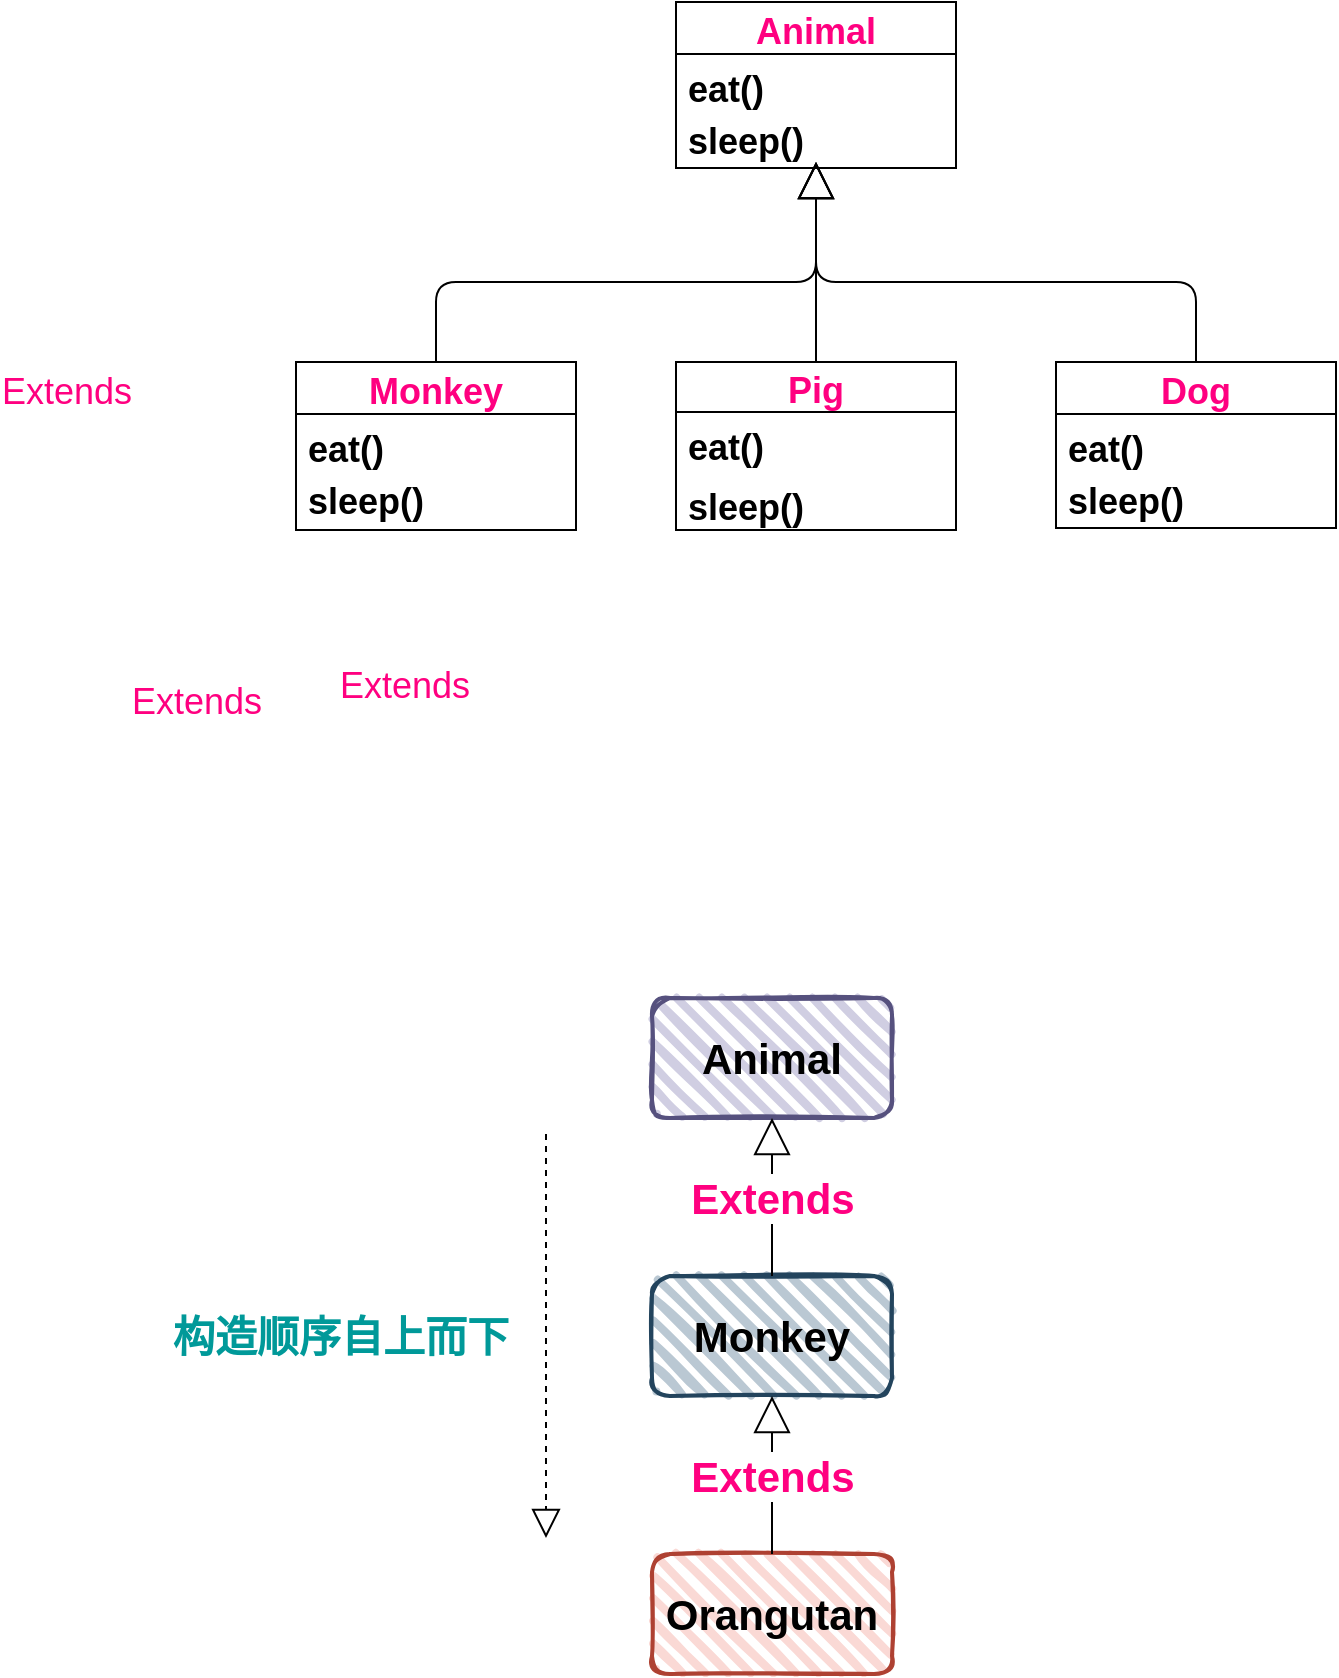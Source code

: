 <mxfile version="13.6.6" type="github">
  <diagram id="EafqS6Ilopz6UOKkP6Sy" name="Page-1">
    <mxGraphModel dx="2249" dy="755" grid="0" gridSize="10" guides="1" tooltips="1" connect="1" arrows="1" fold="1" page="1" pageScale="1" pageWidth="827" pageHeight="1169" math="0" shadow="0">
      <root>
        <mxCell id="0" />
        <mxCell id="1" parent="0" />
        <mxCell id="R-OOEqFmgasEhCcjuppE-1" value="Animal" style="swimlane;fontStyle=1;childLayout=stackLayout;horizontal=1;startSize=26;fillColor=none;horizontalStack=0;resizeParent=1;resizeParentMax=0;resizeLast=0;collapsible=1;marginBottom=0;fontSize=18;fontColor=#FF0080;" vertex="1" parent="1">
          <mxGeometry x="300" y="140" width="140" height="83" as="geometry">
            <mxRectangle x="300" y="140" width="90" height="30" as="alternateBounds" />
          </mxGeometry>
        </mxCell>
        <mxCell id="R-OOEqFmgasEhCcjuppE-2" value="eat()" style="text;strokeColor=none;fillColor=none;align=left;verticalAlign=top;spacingLeft=4;spacingRight=4;overflow=hidden;rotatable=0;points=[[0,0.5],[1,0.5]];portConstraint=eastwest;fontSize=18;fontStyle=1" vertex="1" parent="R-OOEqFmgasEhCcjuppE-1">
          <mxGeometry y="26" width="140" height="26" as="geometry" />
        </mxCell>
        <mxCell id="R-OOEqFmgasEhCcjuppE-3" value="sleep()" style="text;strokeColor=none;fillColor=none;align=left;verticalAlign=top;spacingLeft=4;spacingRight=4;overflow=hidden;rotatable=0;points=[[0,0.5],[1,0.5]];portConstraint=eastwest;fontSize=18;fontStyle=1" vertex="1" parent="R-OOEqFmgasEhCcjuppE-1">
          <mxGeometry y="52" width="140" height="31" as="geometry" />
        </mxCell>
        <mxCell id="R-OOEqFmgasEhCcjuppE-5" value="Monkey" style="swimlane;fontStyle=1;childLayout=stackLayout;horizontal=1;startSize=26;fillColor=none;horizontalStack=0;resizeParent=1;resizeParentMax=0;resizeLast=0;collapsible=1;marginBottom=0;fontSize=18;fontColor=#FF0080;" vertex="1" parent="1">
          <mxGeometry x="110" y="320" width="140" height="84" as="geometry">
            <mxRectangle x="300" y="140" width="90" height="30" as="alternateBounds" />
          </mxGeometry>
        </mxCell>
        <mxCell id="R-OOEqFmgasEhCcjuppE-6" value="eat()" style="text;strokeColor=none;fillColor=none;align=left;verticalAlign=top;spacingLeft=4;spacingRight=4;overflow=hidden;rotatable=0;points=[[0,0.5],[1,0.5]];portConstraint=eastwest;fontSize=18;fontStyle=1" vertex="1" parent="R-OOEqFmgasEhCcjuppE-5">
          <mxGeometry y="26" width="140" height="26" as="geometry" />
        </mxCell>
        <mxCell id="R-OOEqFmgasEhCcjuppE-7" value="sleep()" style="text;strokeColor=none;fillColor=none;align=left;verticalAlign=top;spacingLeft=4;spacingRight=4;overflow=hidden;rotatable=0;points=[[0,0.5],[1,0.5]];portConstraint=eastwest;fontSize=18;fontStyle=1" vertex="1" parent="R-OOEqFmgasEhCcjuppE-5">
          <mxGeometry y="52" width="140" height="32" as="geometry" />
        </mxCell>
        <mxCell id="R-OOEqFmgasEhCcjuppE-8" value="Pig" style="swimlane;fontStyle=1;childLayout=stackLayout;horizontal=1;startSize=25;fillColor=none;horizontalStack=0;resizeParent=1;resizeParentMax=0;resizeLast=0;collapsible=1;marginBottom=0;fontSize=18;fontColor=#FF0080;" vertex="1" parent="1">
          <mxGeometry x="300" y="320" width="140" height="84" as="geometry">
            <mxRectangle x="300" y="140" width="90" height="30" as="alternateBounds" />
          </mxGeometry>
        </mxCell>
        <mxCell id="R-OOEqFmgasEhCcjuppE-9" value="eat()" style="text;strokeColor=none;fillColor=none;align=left;verticalAlign=top;spacingLeft=4;spacingRight=4;overflow=hidden;rotatable=0;points=[[0,0.5],[1,0.5]];portConstraint=eastwest;fontSize=18;fontStyle=1" vertex="1" parent="R-OOEqFmgasEhCcjuppE-8">
          <mxGeometry y="25" width="140" height="30" as="geometry" />
        </mxCell>
        <mxCell id="R-OOEqFmgasEhCcjuppE-10" value="sleep()" style="text;strokeColor=none;fillColor=none;align=left;verticalAlign=top;spacingLeft=4;spacingRight=4;overflow=hidden;rotatable=0;points=[[0,0.5],[1,0.5]];portConstraint=eastwest;fontSize=18;fontStyle=1" vertex="1" parent="R-OOEqFmgasEhCcjuppE-8">
          <mxGeometry y="55" width="140" height="29" as="geometry" />
        </mxCell>
        <mxCell id="R-OOEqFmgasEhCcjuppE-11" value="Dog" style="swimlane;fontStyle=1;childLayout=stackLayout;horizontal=1;startSize=26;fillColor=none;horizontalStack=0;resizeParent=1;resizeParentMax=0;resizeLast=0;collapsible=1;marginBottom=0;fontSize=18;fontColor=#FF0080;" vertex="1" parent="1">
          <mxGeometry x="490" y="320" width="140" height="83" as="geometry">
            <mxRectangle x="300" y="140" width="90" height="30" as="alternateBounds" />
          </mxGeometry>
        </mxCell>
        <mxCell id="R-OOEqFmgasEhCcjuppE-12" value="eat()" style="text;strokeColor=none;fillColor=none;align=left;verticalAlign=top;spacingLeft=4;spacingRight=4;overflow=hidden;rotatable=0;points=[[0,0.5],[1,0.5]];portConstraint=eastwest;fontSize=18;fontStyle=1" vertex="1" parent="R-OOEqFmgasEhCcjuppE-11">
          <mxGeometry y="26" width="140" height="26" as="geometry" />
        </mxCell>
        <mxCell id="R-OOEqFmgasEhCcjuppE-13" value="sleep()" style="text;strokeColor=none;fillColor=none;align=left;verticalAlign=top;spacingLeft=4;spacingRight=4;overflow=hidden;rotatable=0;points=[[0,0.5],[1,0.5]];portConstraint=eastwest;fontSize=18;fontStyle=1" vertex="1" parent="R-OOEqFmgasEhCcjuppE-11">
          <mxGeometry y="52" width="140" height="31" as="geometry" />
        </mxCell>
        <mxCell id="R-OOEqFmgasEhCcjuppE-19" value="Extends" style="endArrow=block;endSize=16;endFill=0;html=1;fontSize=18;fontColor=#FF0080;exitX=0.5;exitY=0;exitDx=0;exitDy=0;edgeStyle=orthogonalEdgeStyle;fontStyle=0" edge="1" parent="1" source="R-OOEqFmgasEhCcjuppE-5">
          <mxGeometry x="-1" y="125" width="160" relative="1" as="geometry">
            <mxPoint x="190" y="620" as="sourcePoint" />
            <mxPoint x="370" y="220" as="targetPoint" />
            <Array as="points">
              <mxPoint x="180" y="280" />
              <mxPoint x="370" y="280" />
            </Array>
            <mxPoint x="-60" y="15" as="offset" />
          </mxGeometry>
        </mxCell>
        <mxCell id="R-OOEqFmgasEhCcjuppE-21" value="Extends" style="endArrow=block;endSize=16;endFill=0;html=1;fontSize=18;fontColor=#FF0080;exitX=0.5;exitY=0;exitDx=0;exitDy=0;edgeStyle=orthogonalEdgeStyle;" edge="1" parent="1" source="R-OOEqFmgasEhCcjuppE-11">
          <mxGeometry x="0.586" y="289" width="160" relative="1" as="geometry">
            <mxPoint x="310" y="590" as="sourcePoint" />
            <mxPoint x="370" y="220" as="targetPoint" />
            <Array as="points">
              <mxPoint x="560" y="280" />
              <mxPoint x="370" y="280" />
            </Array>
            <mxPoint x="83" y="202" as="offset" />
          </mxGeometry>
        </mxCell>
        <mxCell id="R-OOEqFmgasEhCcjuppE-22" value="Extends" style="endArrow=block;endSize=16;endFill=0;html=1;fontSize=18;fontColor=#FF0080;exitX=0.5;exitY=0;exitDx=0;exitDy=0;" edge="1" parent="1" source="R-OOEqFmgasEhCcjuppE-8">
          <mxGeometry x="-1" y="354" width="160" relative="1" as="geometry">
            <mxPoint x="280" y="510" as="sourcePoint" />
            <mxPoint x="370" y="220" as="targetPoint" />
            <mxPoint x="44" y="170" as="offset" />
          </mxGeometry>
        </mxCell>
        <mxCell id="R-OOEqFmgasEhCcjuppE-23" value="Animal" style="rounded=1;whiteSpace=wrap;html=1;strokeWidth=2;fillWeight=4;hachureGap=8;hachureAngle=45;fillColor=#d0cee2;sketch=1;fontSize=21;strokeColor=#56517e;fontStyle=1" vertex="1" parent="1">
          <mxGeometry x="288" y="638" width="120" height="60" as="geometry" />
        </mxCell>
        <mxCell id="R-OOEqFmgasEhCcjuppE-25" value="Orangutan" style="rounded=1;whiteSpace=wrap;html=1;strokeWidth=2;fillWeight=4;hachureGap=8;hachureAngle=45;fillColor=#fad9d5;sketch=1;fontSize=21;strokeColor=#ae4132;fontStyle=1" vertex="1" parent="1">
          <mxGeometry x="288" y="916" width="120" height="60" as="geometry" />
        </mxCell>
        <mxCell id="R-OOEqFmgasEhCcjuppE-27" value="Monkey" style="rounded=1;whiteSpace=wrap;html=1;strokeWidth=2;fillWeight=4;hachureGap=8;hachureAngle=45;fillColor=#bac8d3;sketch=1;fontSize=21;strokeColor=#23445d;fontStyle=1" vertex="1" parent="1">
          <mxGeometry x="288" y="777" width="120" height="60" as="geometry" />
        </mxCell>
        <mxCell id="R-OOEqFmgasEhCcjuppE-29" value="Extends" style="endArrow=block;endSize=16;endFill=0;html=1;fontSize=21;fontColor=#FF0080;entryX=0.5;entryY=1;entryDx=0;entryDy=0;fontStyle=1" edge="1" parent="1" source="R-OOEqFmgasEhCcjuppE-27" target="R-OOEqFmgasEhCcjuppE-23">
          <mxGeometry width="160" relative="1" as="geometry">
            <mxPoint x="301" y="737" as="sourcePoint" />
            <mxPoint x="461" y="737" as="targetPoint" />
          </mxGeometry>
        </mxCell>
        <mxCell id="R-OOEqFmgasEhCcjuppE-31" value="Extends" style="endArrow=block;endSize=16;endFill=0;html=1;fontSize=21;fontColor=#FF0080;entryX=0.5;entryY=1;entryDx=0;entryDy=0;exitX=0.5;exitY=0;exitDx=0;exitDy=0;fontStyle=1" edge="1" parent="1" source="R-OOEqFmgasEhCcjuppE-25" target="R-OOEqFmgasEhCcjuppE-27">
          <mxGeometry width="160" relative="1" as="geometry">
            <mxPoint x="480" y="877" as="sourcePoint" />
            <mxPoint x="640" y="877" as="targetPoint" />
          </mxGeometry>
        </mxCell>
        <mxCell id="R-OOEqFmgasEhCcjuppE-32" value="" style="endArrow=block;dashed=1;endFill=0;endSize=12;html=1;fontSize=21;fontColor=#FF0080;" edge="1" parent="1">
          <mxGeometry width="160" relative="1" as="geometry">
            <mxPoint x="235" y="706" as="sourcePoint" />
            <mxPoint x="235" y="908" as="targetPoint" />
          </mxGeometry>
        </mxCell>
        <mxCell id="R-OOEqFmgasEhCcjuppE-33" value="&lt;b&gt;&lt;font color=&quot;#009999&quot;&gt;构造顺序自上而下&lt;/font&gt;&lt;/b&gt;" style="text;html=1;align=center;verticalAlign=middle;resizable=0;points=[];autosize=1;fontSize=21;fontColor=#FF0080;" vertex="1" parent="1">
          <mxGeometry x="43" y="792.5" width="178" height="29" as="geometry" />
        </mxCell>
      </root>
    </mxGraphModel>
  </diagram>
</mxfile>
